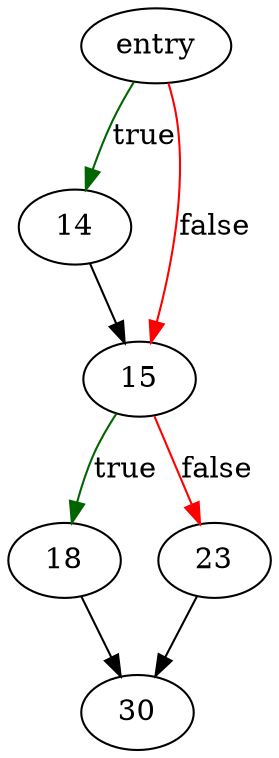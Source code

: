 digraph "sqlite3_result_text64" {
	// Node definitions.
	5 [label=entry];
	14;
	15;
	18;
	23;
	30;

	// Edge definitions.
	5 -> 14 [
		color=darkgreen
		label=true
	];
	5 -> 15 [
		color=red
		label=false
	];
	14 -> 15;
	15 -> 18 [
		color=darkgreen
		label=true
	];
	15 -> 23 [
		color=red
		label=false
	];
	18 -> 30;
	23 -> 30;
}